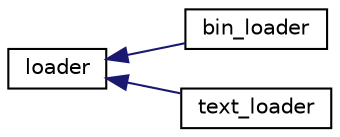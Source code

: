 digraph "Graphical Class Hierarchy"
{
 // LATEX_PDF_SIZE
  edge [fontname="Helvetica",fontsize="10",labelfontname="Helvetica",labelfontsize="10"];
  node [fontname="Helvetica",fontsize="10",shape=record];
  rankdir="LR";
  Node0 [label="loader",height=0.2,width=0.4,color="black", fillcolor="white", style="filled",URL="$classloader.html",tooltip="Loader is an abstract class used to load data from a source file in an object that inherits from stor..."];
  Node0 -> Node1 [dir="back",color="midnightblue",fontsize="10",style="solid",fontname="Helvetica"];
  Node1 [label="bin_loader",height=0.2,width=0.4,color="black", fillcolor="white", style="filled",URL="$classbin__loader.html",tooltip="bin_loader implements the loader class to load data from a binary file in an object that inherits fro..."];
  Node0 -> Node2 [dir="back",color="midnightblue",fontsize="10",style="solid",fontname="Helvetica"];
  Node2 [label="text_loader",height=0.2,width=0.4,color="black", fillcolor="white", style="filled",URL="$classtext__loader.html",tooltip="text_loader implements the loader class to load data from a text file in an object that inherits from..."];
}
